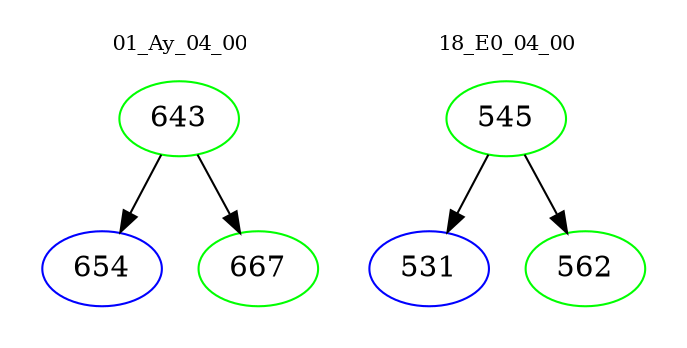 digraph{
subgraph cluster_0 {
color = white
label = "01_Ay_04_00";
fontsize=10;
T0_643 [label="643", color="green"]
T0_643 -> T0_654 [color="black"]
T0_654 [label="654", color="blue"]
T0_643 -> T0_667 [color="black"]
T0_667 [label="667", color="green"]
}
subgraph cluster_1 {
color = white
label = "18_E0_04_00";
fontsize=10;
T1_545 [label="545", color="green"]
T1_545 -> T1_531 [color="black"]
T1_531 [label="531", color="blue"]
T1_545 -> T1_562 [color="black"]
T1_562 [label="562", color="green"]
}
}
